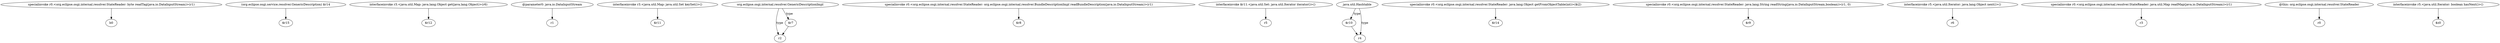 digraph g {
0[label="specialinvoke r0.<org.eclipse.osgi.internal.resolver.StateReader: byte readTag(java.io.DataInputStream)>(r1)"]
1[label="b0"]
0->1[label=""]
2[label="(org.eclipse.osgi.service.resolver.GenericDescription) $r14"]
3[label="$r15"]
2->3[label=""]
4[label="interfaceinvoke r3.<java.util.Map: java.lang.Object get(java.lang.Object)>(r6)"]
5[label="$r12"]
4->5[label=""]
6[label="@parameter0: java.io.DataInputStream"]
7[label="r1"]
6->7[label=""]
8[label="interfaceinvoke r3.<java.util.Map: java.util.Set keySet()>()"]
9[label="$r11"]
8->9[label=""]
10[label="org.eclipse.osgi.internal.resolver.GenericDescriptionImpl"]
11[label="r2"]
10->11[label="type"]
12[label="specialinvoke r0.<org.eclipse.osgi.internal.resolver.StateReader: org.eclipse.osgi.internal.resolver.BundleDescriptionImpl readBundleDescription(java.io.DataInputStream)>(r1)"]
13[label="$r8"]
12->13[label=""]
14[label="interfaceinvoke $r11.<java.util.Set: java.util.Iterator iterator()>()"]
15[label="r5"]
14->15[label=""]
16[label="java.util.Hashtable"]
17[label="$r10"]
16->17[label="type"]
18[label="specialinvoke r0.<org.eclipse.osgi.internal.resolver.StateReader: java.lang.Object getFromObjectTable(int)>($i2)"]
19[label="$r14"]
18->19[label=""]
20[label="$r7"]
20->11[label=""]
21[label="specialinvoke r0.<org.eclipse.osgi.internal.resolver.StateReader: java.lang.String readString(java.io.DataInputStream,boolean)>(r1, 0)"]
22[label="$r9"]
21->22[label=""]
23[label="interfaceinvoke r5.<java.util.Iterator: java.lang.Object next()>()"]
24[label="r6"]
23->24[label=""]
25[label="r4"]
16->25[label="type"]
10->20[label="type"]
26[label="specialinvoke r0.<org.eclipse.osgi.internal.resolver.StateReader: java.util.Map readMap(java.io.DataInputStream)>(r1)"]
27[label="r3"]
26->27[label=""]
28[label="@this: org.eclipse.osgi.internal.resolver.StateReader"]
29[label="r0"]
28->29[label=""]
30[label="interfaceinvoke r5.<java.util.Iterator: boolean hasNext()>()"]
31[label="$z0"]
30->31[label=""]
17->25[label=""]
}